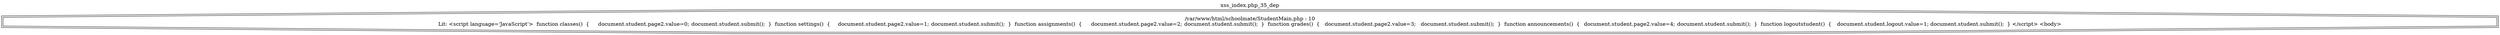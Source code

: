 digraph cfg {
  label="xss_index.php_35_dep";
  labelloc=t;
  n1 [shape=doubleoctagon, label="/var/www/html/schoolmate/StudentMain.php : 10\nLit: <script language='JavaScript'>  function classes()  {	document.student.page2.value=0;	document.student.submit();  }  function settings()  {	document.student.page2.value=1;	document.student.submit();  }  function assignments()  {	document.student.page2.value=2;	document.student.submit();  }  function grades()  {   document.student.page2.value=3;   document.student.submit();  }  function announcements()  {	document.student.page2.value=4;	document.student.submit();  }  function logoutstudent()  {	document.student.logout.value=1;	document.student.submit();  } </script> <body>\n"];
}
